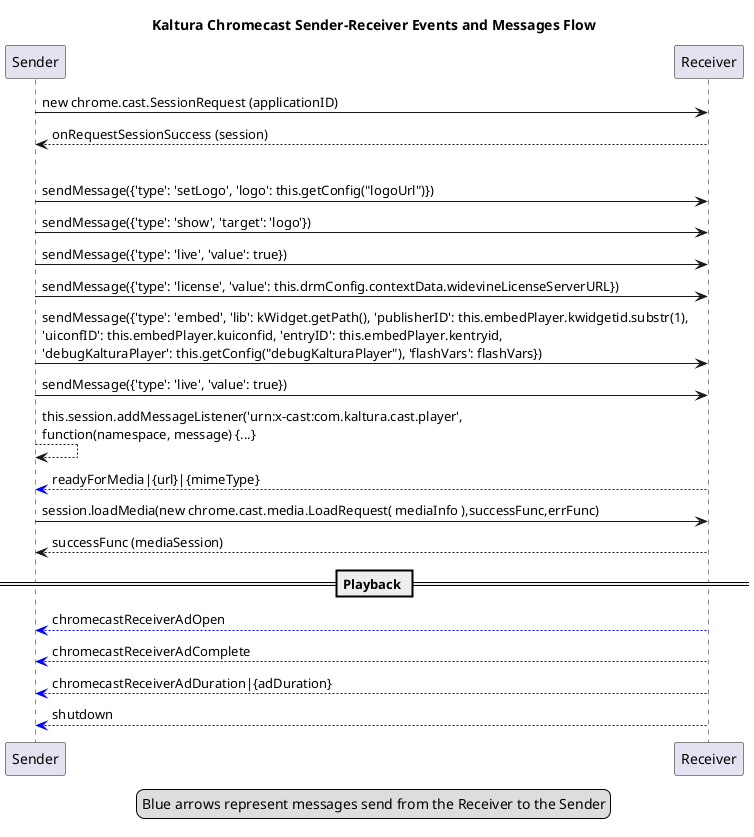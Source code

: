 @startuml
title Kaltura Chromecast Sender-Receiver Events and Messages Flow
Sender -> Receiver: new chrome.cast.SessionRequest (applicationID)
Receiver --> Sender: onRequestSessionSuccess (session)
|||
Sender -> Receiver: sendMessage({'type': 'setLogo', 'logo': this.getConfig("logoUrl")})
Sender -> Receiver: sendMessage({'type': 'show', 'target': 'logo'})
Sender -> Receiver: sendMessage({'type': 'live', 'value': true})
Sender -> Receiver: sendMessage({'type': 'license', 'value': this.drmConfig.contextData.widevineLicenseServerURL})
Sender -> Receiver: sendMessage({'type': 'embed', 'lib': kWidget.getPath(), 'publisherID': this.embedPlayer.kwidgetid.substr(1), \n'uiconfID': this.embedPlayer.kuiconfid, 'entryID': this.embedPlayer.kentryid, \n'debugKalturaPlayer': this.getConfig("debugKalturaPlayer"), 'flashVars': flashVars})
Sender -> Receiver: sendMessage({'type': 'live', 'value': true})
Sender --> Sender: this.session.addMessageListener('urn:x-cast:com.kaltura.cast.player', \nfunction(namespace, message) {...}
Receiver -[#0000FF]-> Sender: readyForMedia|{url}|{mimeType}
Sender -> Receiver: session.loadMedia(new chrome.cast.media.LoadRequest( mediaInfo ),successFunc,errFunc)
Receiver --> Sender: successFunc (mediaSession)
== Playback ==
Receiver -[#0000FF]-> Sender: chromecastReceiverAdOpen
Receiver -[#0000FF]-> Sender: chromecastReceiverAdComplete
Receiver -[#0000FF]-> Sender: chromecastReceiverAdDuration|{adDuration}
Receiver -[#0000FF]-> Sender: shutdown
legend center
  Blue arrows represent messages send from the Receiver to the Sender
endlegend

@enduml